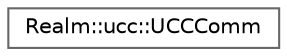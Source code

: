 digraph "Graphical Class Hierarchy"
{
 // LATEX_PDF_SIZE
  bgcolor="transparent";
  edge [fontname=Helvetica,fontsize=10,labelfontname=Helvetica,labelfontsize=10];
  node [fontname=Helvetica,fontsize=10,shape=box,height=0.2,width=0.4];
  rankdir="LR";
  Node0 [id="Node000000",label="Realm::ucc::UCCComm",height=0.2,width=0.4,color="grey40", fillcolor="white", style="filled",URL="$classRealm_1_1ucc_1_1UCCComm.html",tooltip=" "];
}
